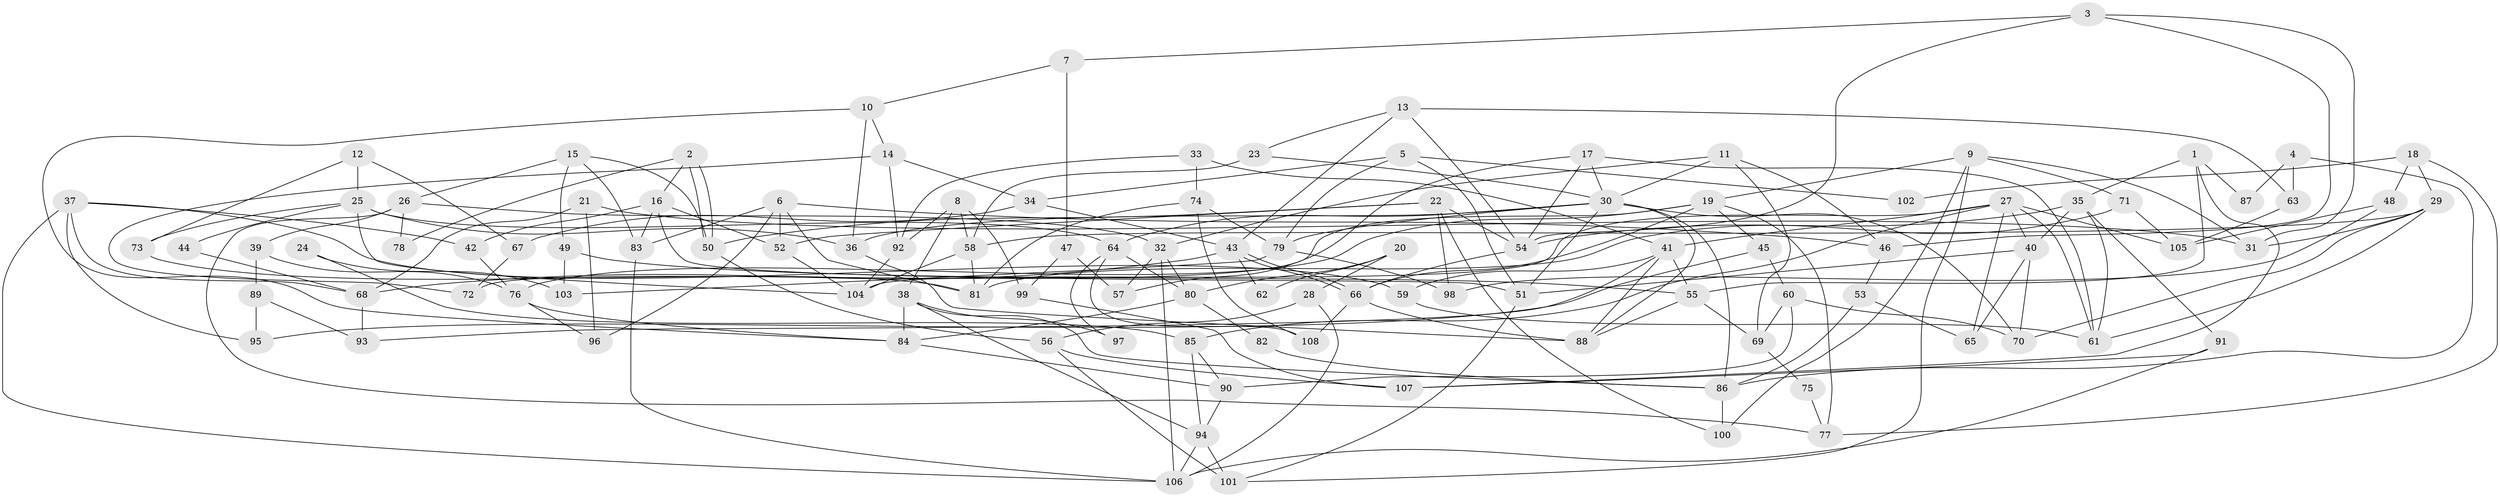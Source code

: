 // Generated by graph-tools (version 1.1) at 2025/11/02/27/25 16:11:23]
// undirected, 108 vertices, 216 edges
graph export_dot {
graph [start="1"]
  node [color=gray90,style=filled];
  1;
  2;
  3;
  4;
  5;
  6;
  7;
  8;
  9;
  10;
  11;
  12;
  13;
  14;
  15;
  16;
  17;
  18;
  19;
  20;
  21;
  22;
  23;
  24;
  25;
  26;
  27;
  28;
  29;
  30;
  31;
  32;
  33;
  34;
  35;
  36;
  37;
  38;
  39;
  40;
  41;
  42;
  43;
  44;
  45;
  46;
  47;
  48;
  49;
  50;
  51;
  52;
  53;
  54;
  55;
  56;
  57;
  58;
  59;
  60;
  61;
  62;
  63;
  64;
  65;
  66;
  67;
  68;
  69;
  70;
  71;
  72;
  73;
  74;
  75;
  76;
  77;
  78;
  79;
  80;
  81;
  82;
  83;
  84;
  85;
  86;
  87;
  88;
  89;
  90;
  91;
  92;
  93;
  94;
  95;
  96;
  97;
  98;
  99;
  100;
  101;
  102;
  103;
  104;
  105;
  106;
  107;
  108;
  1 -- 107;
  1 -- 55;
  1 -- 35;
  1 -- 87;
  2 -- 50;
  2 -- 50;
  2 -- 16;
  2 -- 78;
  3 -- 31;
  3 -- 54;
  3 -- 7;
  3 -- 46;
  4 -- 86;
  4 -- 63;
  4 -- 87;
  5 -- 51;
  5 -- 34;
  5 -- 79;
  5 -- 102;
  6 -- 52;
  6 -- 46;
  6 -- 81;
  6 -- 83;
  6 -- 96;
  7 -- 47;
  7 -- 10;
  8 -- 58;
  8 -- 38;
  8 -- 92;
  8 -- 99;
  9 -- 19;
  9 -- 100;
  9 -- 31;
  9 -- 71;
  9 -- 101;
  10 -- 14;
  10 -- 36;
  10 -- 84;
  11 -- 30;
  11 -- 32;
  11 -- 46;
  11 -- 69;
  12 -- 25;
  12 -- 73;
  12 -- 67;
  13 -- 23;
  13 -- 54;
  13 -- 43;
  13 -- 63;
  14 -- 92;
  14 -- 72;
  14 -- 34;
  15 -- 50;
  15 -- 83;
  15 -- 26;
  15 -- 49;
  16 -- 51;
  16 -- 42;
  16 -- 52;
  16 -- 83;
  17 -- 61;
  17 -- 30;
  17 -- 54;
  17 -- 57;
  18 -- 29;
  18 -- 77;
  18 -- 48;
  18 -- 102;
  19 -- 45;
  19 -- 66;
  19 -- 72;
  19 -- 76;
  19 -- 77;
  20 -- 80;
  20 -- 28;
  20 -- 62;
  21 -- 31;
  21 -- 96;
  21 -- 68;
  22 -- 52;
  22 -- 54;
  22 -- 50;
  22 -- 98;
  22 -- 100;
  23 -- 58;
  23 -- 30;
  24 -- 85;
  24 -- 103;
  25 -- 64;
  25 -- 104;
  25 -- 36;
  25 -- 44;
  25 -- 73;
  26 -- 32;
  26 -- 39;
  26 -- 77;
  26 -- 78;
  27 -- 40;
  27 -- 105;
  27 -- 41;
  27 -- 61;
  27 -- 65;
  27 -- 85;
  27 -- 104;
  28 -- 106;
  28 -- 56;
  29 -- 70;
  29 -- 61;
  29 -- 31;
  29 -- 58;
  30 -- 36;
  30 -- 88;
  30 -- 51;
  30 -- 64;
  30 -- 70;
  30 -- 79;
  30 -- 86;
  32 -- 106;
  32 -- 80;
  32 -- 57;
  33 -- 41;
  33 -- 92;
  33 -- 74;
  34 -- 43;
  34 -- 67;
  35 -- 54;
  35 -- 40;
  35 -- 61;
  35 -- 91;
  36 -- 88;
  37 -- 106;
  37 -- 68;
  37 -- 42;
  37 -- 59;
  37 -- 95;
  38 -- 84;
  38 -- 94;
  38 -- 86;
  38 -- 97;
  39 -- 76;
  39 -- 89;
  40 -- 65;
  40 -- 51;
  40 -- 70;
  41 -- 59;
  41 -- 55;
  41 -- 88;
  41 -- 93;
  42 -- 76;
  43 -- 66;
  43 -- 66;
  43 -- 62;
  43 -- 68;
  44 -- 68;
  45 -- 95;
  45 -- 60;
  46 -- 53;
  47 -- 57;
  47 -- 99;
  48 -- 98;
  48 -- 105;
  49 -- 55;
  49 -- 103;
  50 -- 56;
  51 -- 101;
  52 -- 104;
  53 -- 86;
  53 -- 65;
  54 -- 66;
  55 -- 88;
  55 -- 69;
  56 -- 101;
  56 -- 107;
  58 -- 81;
  58 -- 104;
  59 -- 61;
  60 -- 70;
  60 -- 69;
  60 -- 90;
  63 -- 105;
  64 -- 108;
  64 -- 80;
  64 -- 97;
  66 -- 88;
  66 -- 108;
  67 -- 72;
  68 -- 93;
  69 -- 75;
  71 -- 81;
  71 -- 105;
  73 -- 81;
  74 -- 79;
  74 -- 81;
  74 -- 108;
  75 -- 77;
  76 -- 84;
  76 -- 96;
  79 -- 98;
  79 -- 103;
  80 -- 84;
  80 -- 82;
  82 -- 86;
  83 -- 106;
  84 -- 90;
  85 -- 90;
  85 -- 94;
  86 -- 100;
  89 -- 93;
  89 -- 95;
  90 -- 94;
  91 -- 106;
  91 -- 107;
  92 -- 104;
  94 -- 101;
  94 -- 106;
  99 -- 107;
}
